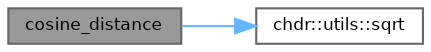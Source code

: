 digraph "cosine_distance"
{
 // LATEX_PDF_SIZE
  bgcolor="transparent";
  edge [fontname=Helvetica,fontsize=8,labelfontname=Helvetica,labelfontsize=8];
  node [fontname=Helvetica,fontsize=8,shape=box,height=0.2,width=0.4];
  rankdir="LR";
  Node1 [id="Node000001",label="cosine_distance",height=0.2,width=0.4,color="gray40", fillcolor="grey60", style="filled", fontcolor="black",tooltip="Computes the Cosine distance between two nodes."];
  Node1 -> Node2 [id="edge1_Node000001_Node000002",color="steelblue1",style="solid",tooltip=" "];
  Node2 [id="Node000002",label="chdr::utils::sqrt",height=0.2,width=0.4,color="grey40", fillcolor="white", style="filled",URL="$d2/dcb/structchdr_1_1utils_a4414bbea278f4bd180d1d579a4b2fcfa.html#a4414bbea278f4bd180d1d579a4b2fcfa",tooltip="Computes the square root of a given value."];
}
